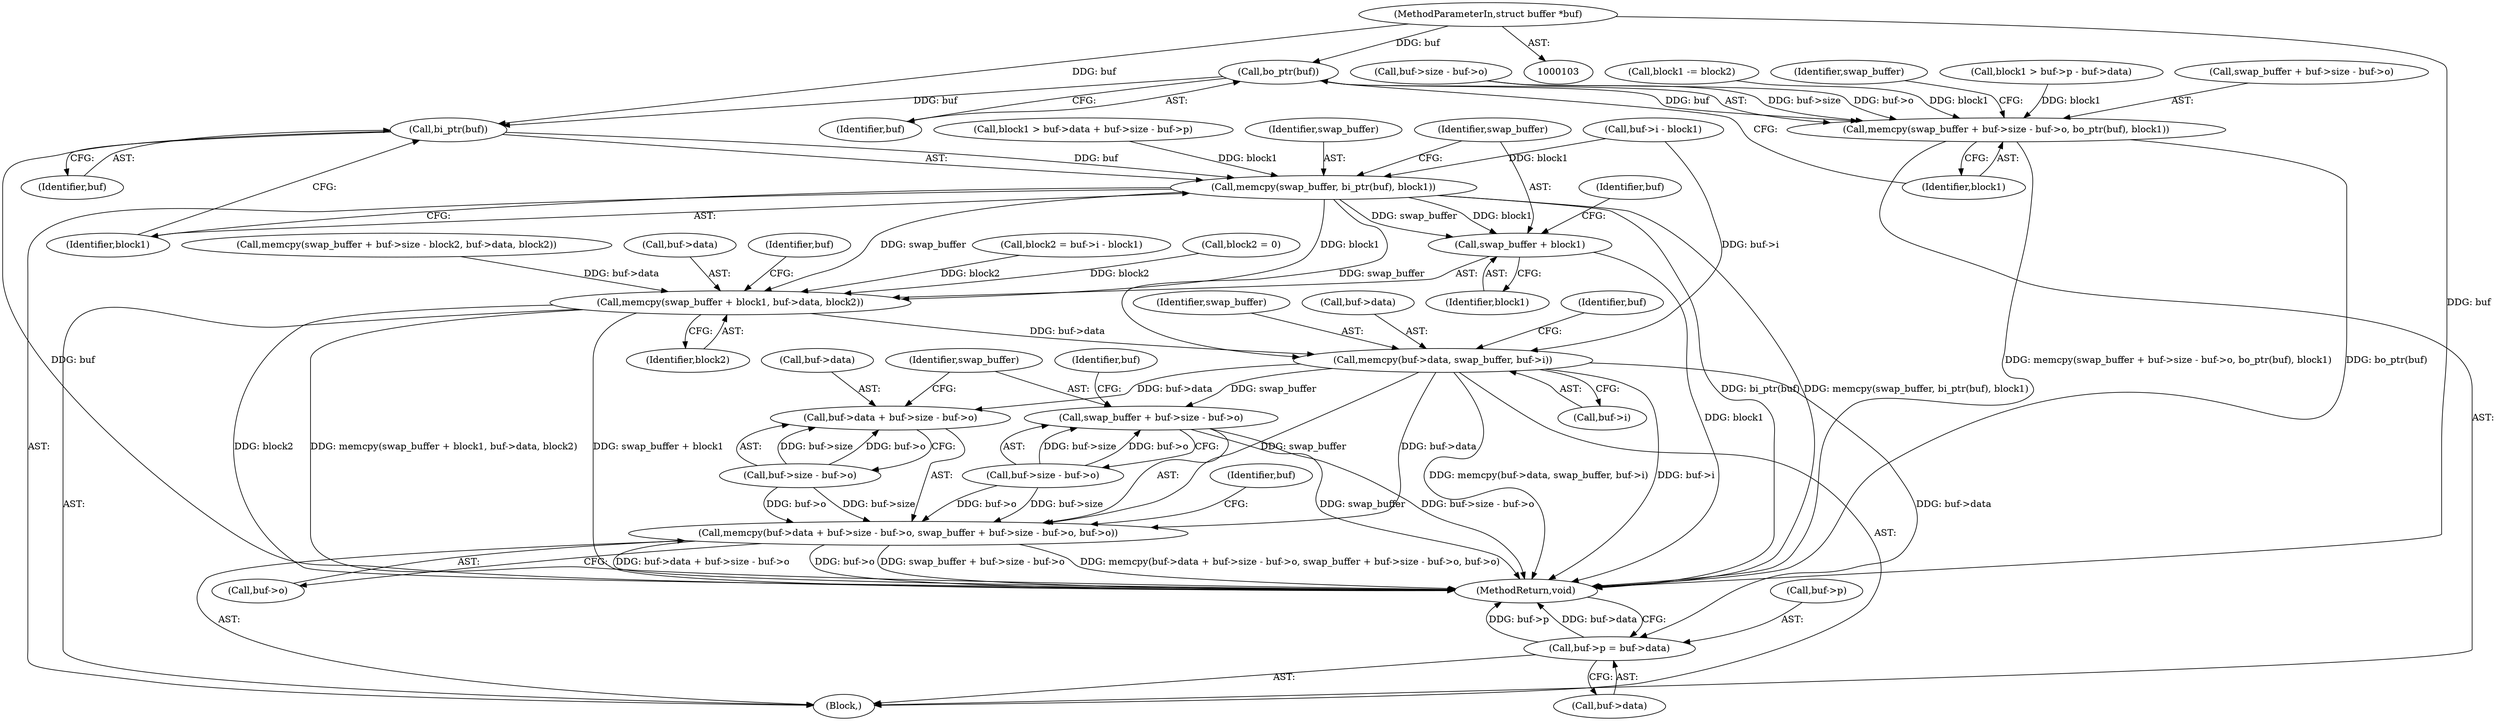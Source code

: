 digraph "0_haproxy_7ec765568883b2d4e5a2796adbeb492a22ec9bd4@pointer" {
"1000104" [label="(MethodParameterIn,struct buffer *buf)"];
"1000149" [label="(Call,bo_ptr(buf))"];
"1000139" [label="(Call,memcpy(swap_buffer + buf->size - buf->o, bo_ptr(buf), block1))"];
"1000209" [label="(Call,bi_ptr(buf))"];
"1000207" [label="(Call,memcpy(swap_buffer, bi_ptr(buf), block1))"];
"1000212" [label="(Call,memcpy(swap_buffer + block1, buf->data, block2))"];
"1000220" [label="(Call,memcpy(buf->data, swap_buffer, buf->i))"];
"1000228" [label="(Call,memcpy(buf->data + buf->size - buf->o, swap_buffer + buf->size - buf->o, buf->o))"];
"1000229" [label="(Call,buf->data + buf->size - buf->o)"];
"1000240" [label="(Call,swap_buffer + buf->size - buf->o)"];
"1000252" [label="(Call,buf->p = buf->data)"];
"1000213" [label="(Call,swap_buffer + block1)"];
"1000117" [label="(Call,block1 > buf->p - buf->data)"];
"1000210" [label="(Identifier,buf)"];
"1000240" [label="(Call,swap_buffer + buf->size - buf->o)"];
"1000140" [label="(Call,swap_buffer + buf->size - buf->o)"];
"1000233" [label="(Call,buf->size - buf->o)"];
"1000152" [label="(Call,memcpy(swap_buffer + buf->size - block2, buf->data, block2))"];
"1000249" [label="(Call,buf->o)"];
"1000139" [label="(Call,memcpy(swap_buffer + buf->size - buf->o, bo_ptr(buf), block1))"];
"1000208" [label="(Identifier,swap_buffer)"];
"1000173" [label="(Call,block1 > buf->data + buf->size - buf->p)"];
"1000216" [label="(Call,buf->data)"];
"1000209" [label="(Call,bi_ptr(buf))"];
"1000104" [label="(MethodParameterIn,struct buffer *buf)"];
"1000214" [label="(Identifier,swap_buffer)"];
"1000212" [label="(Call,memcpy(swap_buffer + block1, buf->data, block2))"];
"1000222" [label="(Identifier,buf)"];
"1000225" [label="(Call,buf->i)"];
"1000254" [label="(Identifier,buf)"];
"1000151" [label="(Identifier,block1)"];
"1000149" [label="(Call,bo_ptr(buf))"];
"1000215" [label="(Identifier,block1)"];
"1000256" [label="(Call,buf->data)"];
"1000142" [label="(Call,buf->size - buf->o)"];
"1000230" [label="(Call,buf->data)"];
"1000241" [label="(Identifier,swap_buffer)"];
"1000259" [label="(MethodReturn,void)"];
"1000150" [label="(Identifier,buf)"];
"1000136" [label="(Call,block1 -= block2)"];
"1000231" [label="(Identifier,buf)"];
"1000228" [label="(Call,memcpy(buf->data + buf->size - buf->o, swap_buffer + buf->size - buf->o, buf->o))"];
"1000224" [label="(Identifier,swap_buffer)"];
"1000217" [label="(Identifier,buf)"];
"1000105" [label="(Block,)"];
"1000219" [label="(Identifier,block2)"];
"1000220" [label="(Call,memcpy(buf->data, swap_buffer, buf->i))"];
"1000200" [label="(Call,block2 = buf->i - block1)"];
"1000169" [label="(Call,block2 = 0)"];
"1000242" [label="(Call,buf->size - buf->o)"];
"1000211" [label="(Identifier,block1)"];
"1000221" [label="(Call,buf->data)"];
"1000202" [label="(Call,buf->i - block1)"];
"1000250" [label="(Identifier,buf)"];
"1000154" [label="(Identifier,swap_buffer)"];
"1000229" [label="(Call,buf->data + buf->size - buf->o)"];
"1000213" [label="(Call,swap_buffer + block1)"];
"1000253" [label="(Call,buf->p)"];
"1000252" [label="(Call,buf->p = buf->data)"];
"1000207" [label="(Call,memcpy(swap_buffer, bi_ptr(buf), block1))"];
"1000104" -> "1000103"  [label="AST: "];
"1000104" -> "1000259"  [label="DDG: buf"];
"1000104" -> "1000149"  [label="DDG: buf"];
"1000104" -> "1000209"  [label="DDG: buf"];
"1000149" -> "1000139"  [label="AST: "];
"1000149" -> "1000150"  [label="CFG: "];
"1000150" -> "1000149"  [label="AST: "];
"1000151" -> "1000149"  [label="CFG: "];
"1000149" -> "1000139"  [label="DDG: buf"];
"1000149" -> "1000209"  [label="DDG: buf"];
"1000139" -> "1000105"  [label="AST: "];
"1000139" -> "1000151"  [label="CFG: "];
"1000140" -> "1000139"  [label="AST: "];
"1000151" -> "1000139"  [label="AST: "];
"1000154" -> "1000139"  [label="CFG: "];
"1000139" -> "1000259"  [label="DDG: memcpy(swap_buffer + buf->size - buf->o, bo_ptr(buf), block1)"];
"1000139" -> "1000259"  [label="DDG: bo_ptr(buf)"];
"1000142" -> "1000139"  [label="DDG: buf->size"];
"1000142" -> "1000139"  [label="DDG: buf->o"];
"1000117" -> "1000139"  [label="DDG: block1"];
"1000136" -> "1000139"  [label="DDG: block1"];
"1000209" -> "1000207"  [label="AST: "];
"1000209" -> "1000210"  [label="CFG: "];
"1000210" -> "1000209"  [label="AST: "];
"1000211" -> "1000209"  [label="CFG: "];
"1000209" -> "1000259"  [label="DDG: buf"];
"1000209" -> "1000207"  [label="DDG: buf"];
"1000207" -> "1000105"  [label="AST: "];
"1000207" -> "1000211"  [label="CFG: "];
"1000208" -> "1000207"  [label="AST: "];
"1000211" -> "1000207"  [label="AST: "];
"1000214" -> "1000207"  [label="CFG: "];
"1000207" -> "1000259"  [label="DDG: bi_ptr(buf)"];
"1000207" -> "1000259"  [label="DDG: memcpy(swap_buffer, bi_ptr(buf), block1)"];
"1000202" -> "1000207"  [label="DDG: block1"];
"1000173" -> "1000207"  [label="DDG: block1"];
"1000207" -> "1000212"  [label="DDG: swap_buffer"];
"1000207" -> "1000212"  [label="DDG: block1"];
"1000207" -> "1000213"  [label="DDG: swap_buffer"];
"1000207" -> "1000213"  [label="DDG: block1"];
"1000207" -> "1000220"  [label="DDG: swap_buffer"];
"1000212" -> "1000105"  [label="AST: "];
"1000212" -> "1000219"  [label="CFG: "];
"1000213" -> "1000212"  [label="AST: "];
"1000216" -> "1000212"  [label="AST: "];
"1000219" -> "1000212"  [label="AST: "];
"1000222" -> "1000212"  [label="CFG: "];
"1000212" -> "1000259"  [label="DDG: block2"];
"1000212" -> "1000259"  [label="DDG: memcpy(swap_buffer + block1, buf->data, block2)"];
"1000212" -> "1000259"  [label="DDG: swap_buffer + block1"];
"1000152" -> "1000212"  [label="DDG: buf->data"];
"1000200" -> "1000212"  [label="DDG: block2"];
"1000169" -> "1000212"  [label="DDG: block2"];
"1000212" -> "1000220"  [label="DDG: buf->data"];
"1000220" -> "1000105"  [label="AST: "];
"1000220" -> "1000225"  [label="CFG: "];
"1000221" -> "1000220"  [label="AST: "];
"1000224" -> "1000220"  [label="AST: "];
"1000225" -> "1000220"  [label="AST: "];
"1000231" -> "1000220"  [label="CFG: "];
"1000220" -> "1000259"  [label="DDG: buf->i"];
"1000220" -> "1000259"  [label="DDG: memcpy(buf->data, swap_buffer, buf->i)"];
"1000202" -> "1000220"  [label="DDG: buf->i"];
"1000220" -> "1000228"  [label="DDG: buf->data"];
"1000220" -> "1000228"  [label="DDG: swap_buffer"];
"1000220" -> "1000229"  [label="DDG: buf->data"];
"1000220" -> "1000240"  [label="DDG: swap_buffer"];
"1000220" -> "1000252"  [label="DDG: buf->data"];
"1000228" -> "1000105"  [label="AST: "];
"1000228" -> "1000249"  [label="CFG: "];
"1000229" -> "1000228"  [label="AST: "];
"1000240" -> "1000228"  [label="AST: "];
"1000249" -> "1000228"  [label="AST: "];
"1000254" -> "1000228"  [label="CFG: "];
"1000228" -> "1000259"  [label="DDG: swap_buffer + buf->size - buf->o"];
"1000228" -> "1000259"  [label="DDG: memcpy(buf->data + buf->size - buf->o, swap_buffer + buf->size - buf->o, buf->o)"];
"1000228" -> "1000259"  [label="DDG: buf->data + buf->size - buf->o"];
"1000228" -> "1000259"  [label="DDG: buf->o"];
"1000233" -> "1000228"  [label="DDG: buf->size"];
"1000233" -> "1000228"  [label="DDG: buf->o"];
"1000242" -> "1000228"  [label="DDG: buf->size"];
"1000242" -> "1000228"  [label="DDG: buf->o"];
"1000229" -> "1000233"  [label="CFG: "];
"1000230" -> "1000229"  [label="AST: "];
"1000233" -> "1000229"  [label="AST: "];
"1000241" -> "1000229"  [label="CFG: "];
"1000233" -> "1000229"  [label="DDG: buf->size"];
"1000233" -> "1000229"  [label="DDG: buf->o"];
"1000240" -> "1000242"  [label="CFG: "];
"1000241" -> "1000240"  [label="AST: "];
"1000242" -> "1000240"  [label="AST: "];
"1000250" -> "1000240"  [label="CFG: "];
"1000240" -> "1000259"  [label="DDG: swap_buffer"];
"1000240" -> "1000259"  [label="DDG: buf->size - buf->o"];
"1000242" -> "1000240"  [label="DDG: buf->size"];
"1000242" -> "1000240"  [label="DDG: buf->o"];
"1000252" -> "1000105"  [label="AST: "];
"1000252" -> "1000256"  [label="CFG: "];
"1000253" -> "1000252"  [label="AST: "];
"1000256" -> "1000252"  [label="AST: "];
"1000259" -> "1000252"  [label="CFG: "];
"1000252" -> "1000259"  [label="DDG: buf->p"];
"1000252" -> "1000259"  [label="DDG: buf->data"];
"1000213" -> "1000215"  [label="CFG: "];
"1000214" -> "1000213"  [label="AST: "];
"1000215" -> "1000213"  [label="AST: "];
"1000217" -> "1000213"  [label="CFG: "];
"1000213" -> "1000259"  [label="DDG: block1"];
}
